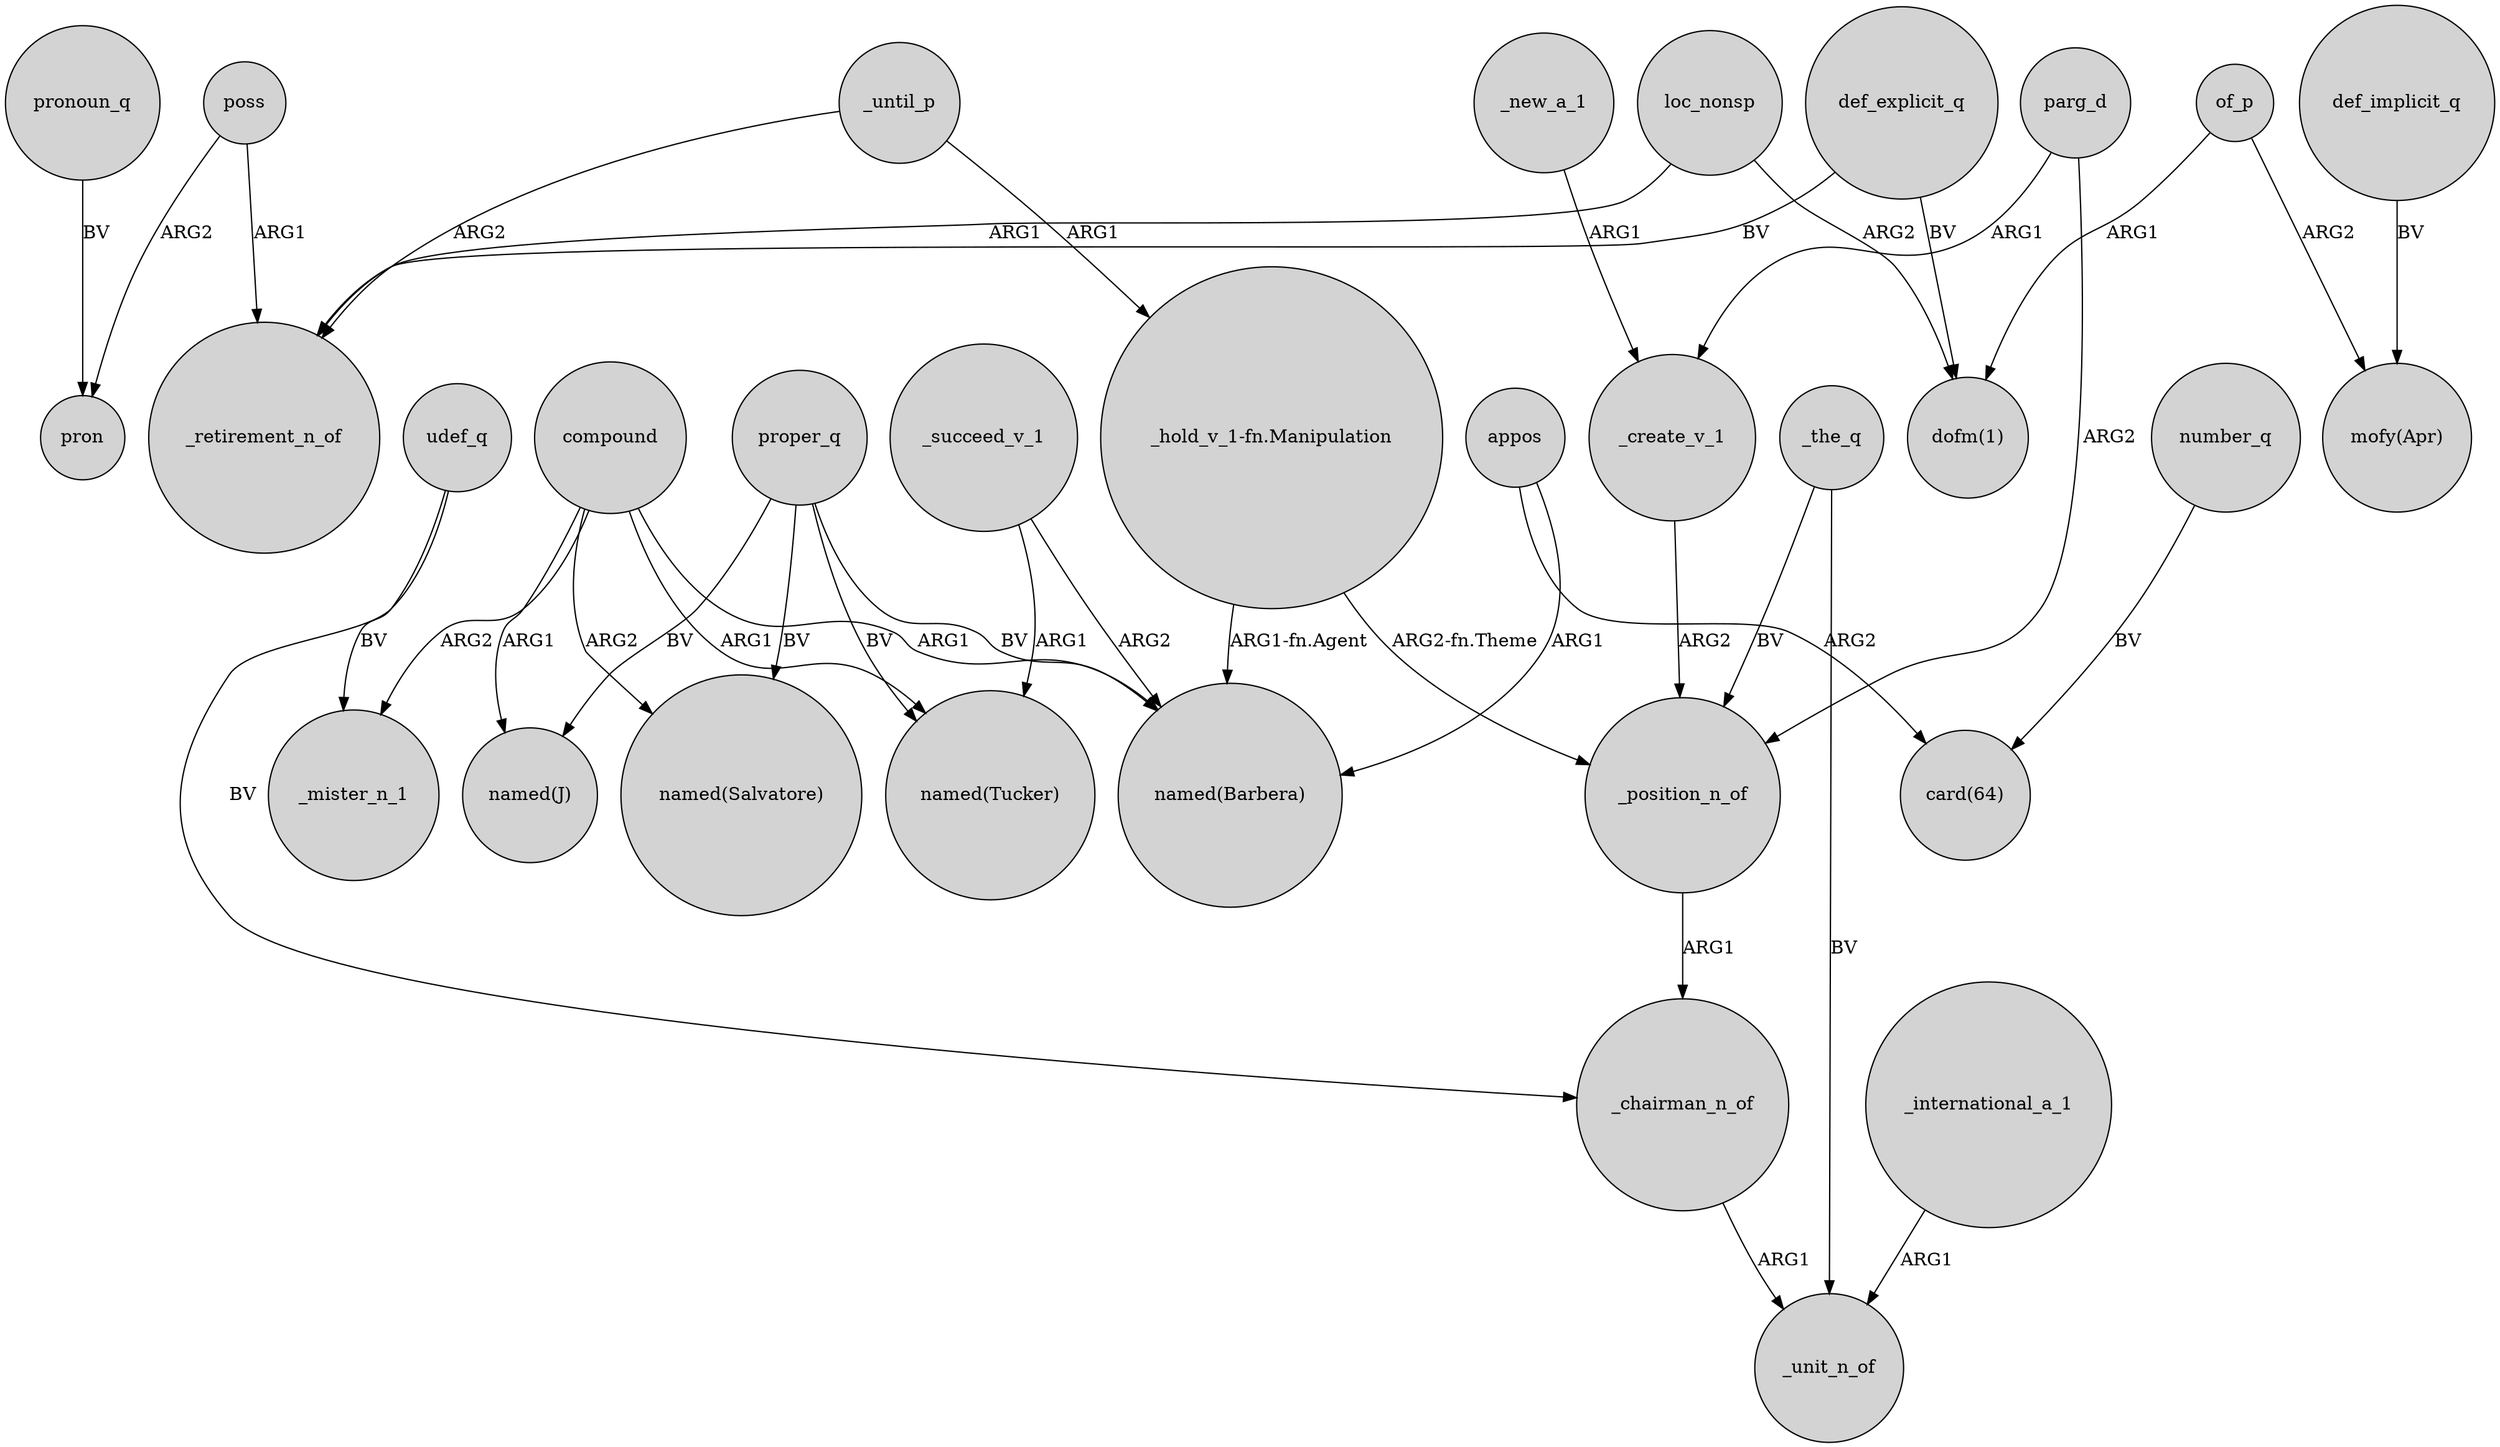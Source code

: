 digraph {
	node [shape=circle style=filled]
	loc_nonsp -> _retirement_n_of [label=ARG1]
	poss -> pron [label=ARG2]
	of_p -> "mofy(Apr)" [label=ARG2]
	compound -> "named(Salvatore)" [label=ARG2]
	loc_nonsp -> "dofm(1)" [label=ARG2]
	parg_d -> _create_v_1 [label=ARG1]
	_succeed_v_1 -> "named(Barbera)" [label=ARG2]
	compound -> _mister_n_1 [label=ARG2]
	_create_v_1 -> _position_n_of [label=ARG2]
	_succeed_v_1 -> "named(Tucker)" [label=ARG1]
	udef_q -> _mister_n_1 [label=BV]
	proper_q -> "named(J)" [label=BV]
	_the_q -> _position_n_of [label=BV]
	_international_a_1 -> _unit_n_of [label=ARG1]
	appos -> "card(64)" [label=ARG2]
	_until_p -> _retirement_n_of [label=ARG2]
	compound -> "named(Barbera)" [label=ARG1]
	def_implicit_q -> "mofy(Apr)" [label=BV]
	poss -> _retirement_n_of [label=ARG1]
	udef_q -> _chairman_n_of [label=BV]
	proper_q -> "named(Barbera)" [label=BV]
	pronoun_q -> pron [label=BV]
	proper_q -> "named(Salvatore)" [label=BV]
	proper_q -> "named(Tucker)" [label=BV]
	"_hold_v_1-fn.Manipulation" -> _position_n_of [label="ARG2-fn.Theme"]
	def_explicit_q -> "dofm(1)" [label=BV]
	number_q -> "card(64)" [label=BV]
	_new_a_1 -> _create_v_1 [label=ARG1]
	of_p -> "dofm(1)" [label=ARG1]
	def_explicit_q -> _retirement_n_of [label=BV]
	"_hold_v_1-fn.Manipulation" -> "named(Barbera)" [label="ARG1-fn.Agent"]
	_position_n_of -> _chairman_n_of [label=ARG1]
	parg_d -> _position_n_of [label=ARG2]
	_until_p -> "_hold_v_1-fn.Manipulation" [label=ARG1]
	compound -> "named(Tucker)" [label=ARG1]
	_the_q -> _unit_n_of [label=BV]
	appos -> "named(Barbera)" [label=ARG1]
	compound -> "named(J)" [label=ARG1]
	_chairman_n_of -> _unit_n_of [label=ARG1]
}
